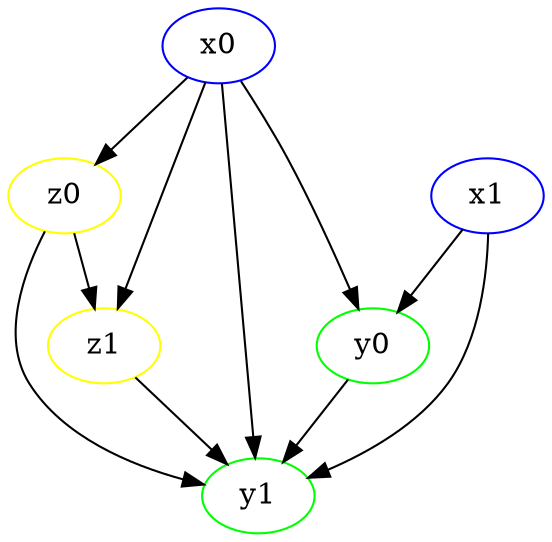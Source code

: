 strict digraph  {
0 [color=blue, label=x0];
1 [color=blue, label=x1];
2 [bias="0.0", color=yellow, label=z0];
3 [bias="0.0", color=yellow, label=z1];
5 [bias="0.0", color=green, label=y0];
6 [bias="0.0", color=green, label=y1];
0 -> 2  [weight="2.3085408210754395"];
0 -> 3  [weight="1.4650938510894775"];
0 -> 5  [weight="-0.4646283686161041"];
0 -> 6  [weight="3.1828784942626953"];
1 -> 5  [weight="-3.118049144744873"];
1 -> 6  [weight="2.6702349185943604"];
2 -> 3  [weight="1.5466747283935547"];
2 -> 6  [weight="-0.6217336654663086"];
3 -> 6  [weight="-0.9584930539131165"];
5 -> 6  [weight="0.1353924423456192"];
}
